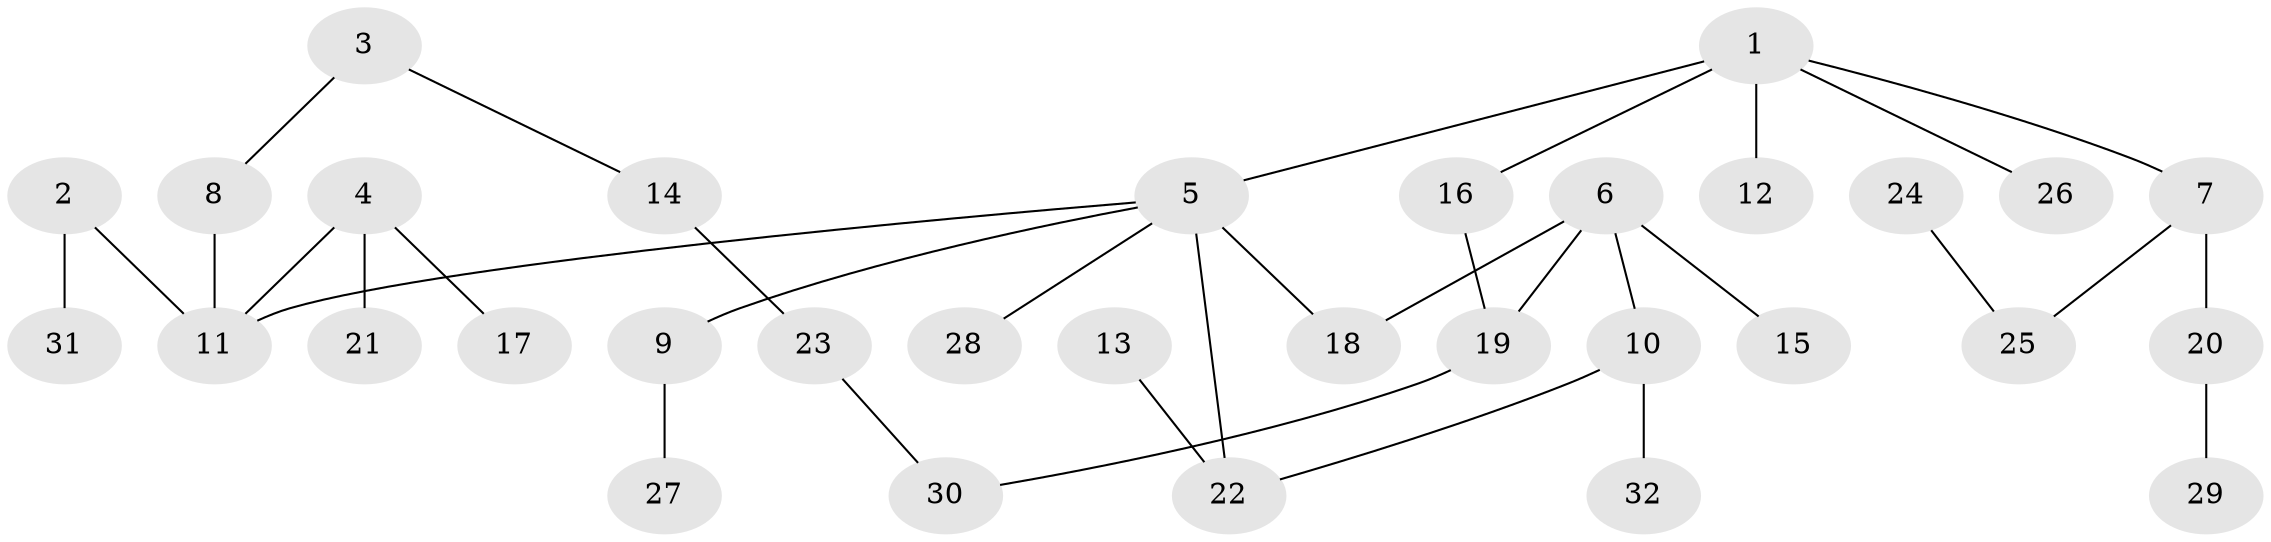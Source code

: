 // original degree distribution, {6: 0.03125, 5: 0.03125, 3: 0.140625, 4: 0.0625, 2: 0.3125, 1: 0.421875}
// Generated by graph-tools (version 1.1) at 2025/01/03/09/25 03:01:06]
// undirected, 32 vertices, 34 edges
graph export_dot {
graph [start="1"]
  node [color=gray90,style=filled];
  1;
  2;
  3;
  4;
  5;
  6;
  7;
  8;
  9;
  10;
  11;
  12;
  13;
  14;
  15;
  16;
  17;
  18;
  19;
  20;
  21;
  22;
  23;
  24;
  25;
  26;
  27;
  28;
  29;
  30;
  31;
  32;
  1 -- 5 [weight=1.0];
  1 -- 7 [weight=1.0];
  1 -- 12 [weight=1.0];
  1 -- 16 [weight=1.0];
  1 -- 26 [weight=1.0];
  2 -- 11 [weight=1.0];
  2 -- 31 [weight=1.0];
  3 -- 8 [weight=1.0];
  3 -- 14 [weight=1.0];
  4 -- 11 [weight=1.0];
  4 -- 17 [weight=1.0];
  4 -- 21 [weight=1.0];
  5 -- 9 [weight=1.0];
  5 -- 11 [weight=1.0];
  5 -- 18 [weight=1.0];
  5 -- 22 [weight=1.0];
  5 -- 28 [weight=1.0];
  6 -- 10 [weight=1.0];
  6 -- 15 [weight=1.0];
  6 -- 18 [weight=1.0];
  6 -- 19 [weight=1.0];
  7 -- 20 [weight=1.0];
  7 -- 25 [weight=1.0];
  8 -- 11 [weight=1.0];
  9 -- 27 [weight=1.0];
  10 -- 22 [weight=1.0];
  10 -- 32 [weight=1.0];
  13 -- 22 [weight=1.0];
  14 -- 23 [weight=1.0];
  16 -- 19 [weight=1.0];
  19 -- 30 [weight=1.0];
  20 -- 29 [weight=1.0];
  23 -- 30 [weight=1.0];
  24 -- 25 [weight=1.0];
}
